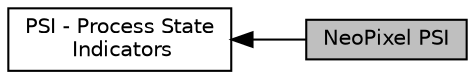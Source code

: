 digraph "NeoPixel PSI"
{
  edge [fontname="Helvetica",fontsize="10",labelfontname="Helvetica",labelfontsize="10"];
  node [fontname="Helvetica",fontsize="10",shape=box];
  rankdir=LR;
  Node1 [label="NeoPixel PSI",height=0.2,width=0.4,color="black", fillcolor="grey75", style="filled", fontcolor="black",tooltip=" "];
  Node2 [label="PSI - Process State\l Indicators",height=0.2,width=0.4,color="black", fillcolor="white", style="filled",URL="$group__PSI__gadgets.html",tooltip="Process State Indicators."];
  Node2->Node1 [shape=plaintext, dir="back", style="solid"];
}
